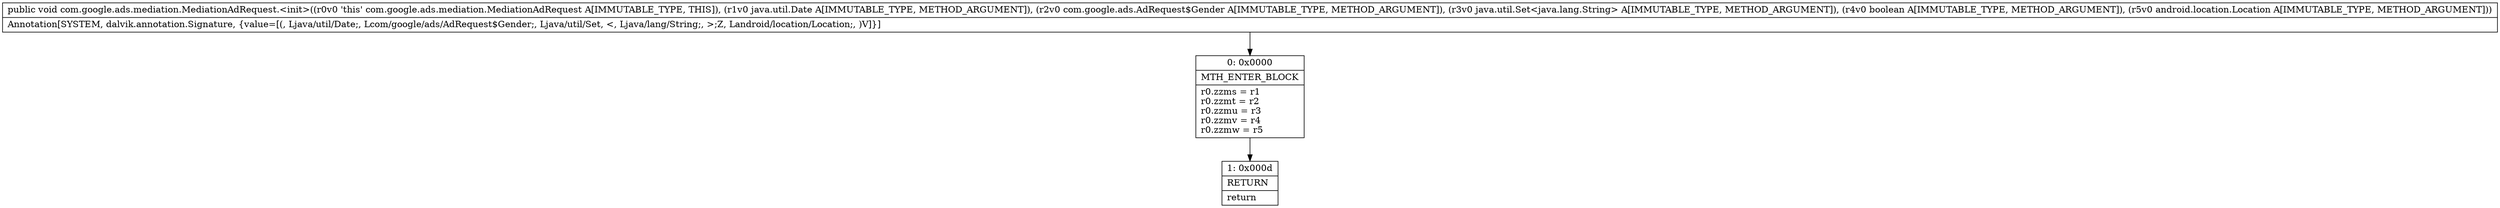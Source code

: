 digraph "CFG forcom.google.ads.mediation.MediationAdRequest.\<init\>(Ljava\/util\/Date;Lcom\/google\/ads\/AdRequest$Gender;Ljava\/util\/Set;ZLandroid\/location\/Location;)V" {
Node_0 [shape=record,label="{0\:\ 0x0000|MTH_ENTER_BLOCK\l|r0.zzms = r1\lr0.zzmt = r2\lr0.zzmu = r3\lr0.zzmv = r4\lr0.zzmw = r5\l}"];
Node_1 [shape=record,label="{1\:\ 0x000d|RETURN\l|return\l}"];
MethodNode[shape=record,label="{public void com.google.ads.mediation.MediationAdRequest.\<init\>((r0v0 'this' com.google.ads.mediation.MediationAdRequest A[IMMUTABLE_TYPE, THIS]), (r1v0 java.util.Date A[IMMUTABLE_TYPE, METHOD_ARGUMENT]), (r2v0 com.google.ads.AdRequest$Gender A[IMMUTABLE_TYPE, METHOD_ARGUMENT]), (r3v0 java.util.Set\<java.lang.String\> A[IMMUTABLE_TYPE, METHOD_ARGUMENT]), (r4v0 boolean A[IMMUTABLE_TYPE, METHOD_ARGUMENT]), (r5v0 android.location.Location A[IMMUTABLE_TYPE, METHOD_ARGUMENT]))  | Annotation[SYSTEM, dalvik.annotation.Signature, \{value=[(, Ljava\/util\/Date;, Lcom\/google\/ads\/AdRequest$Gender;, Ljava\/util\/Set, \<, Ljava\/lang\/String;, \>;Z, Landroid\/location\/Location;, )V]\}]\l}"];
MethodNode -> Node_0;
Node_0 -> Node_1;
}

